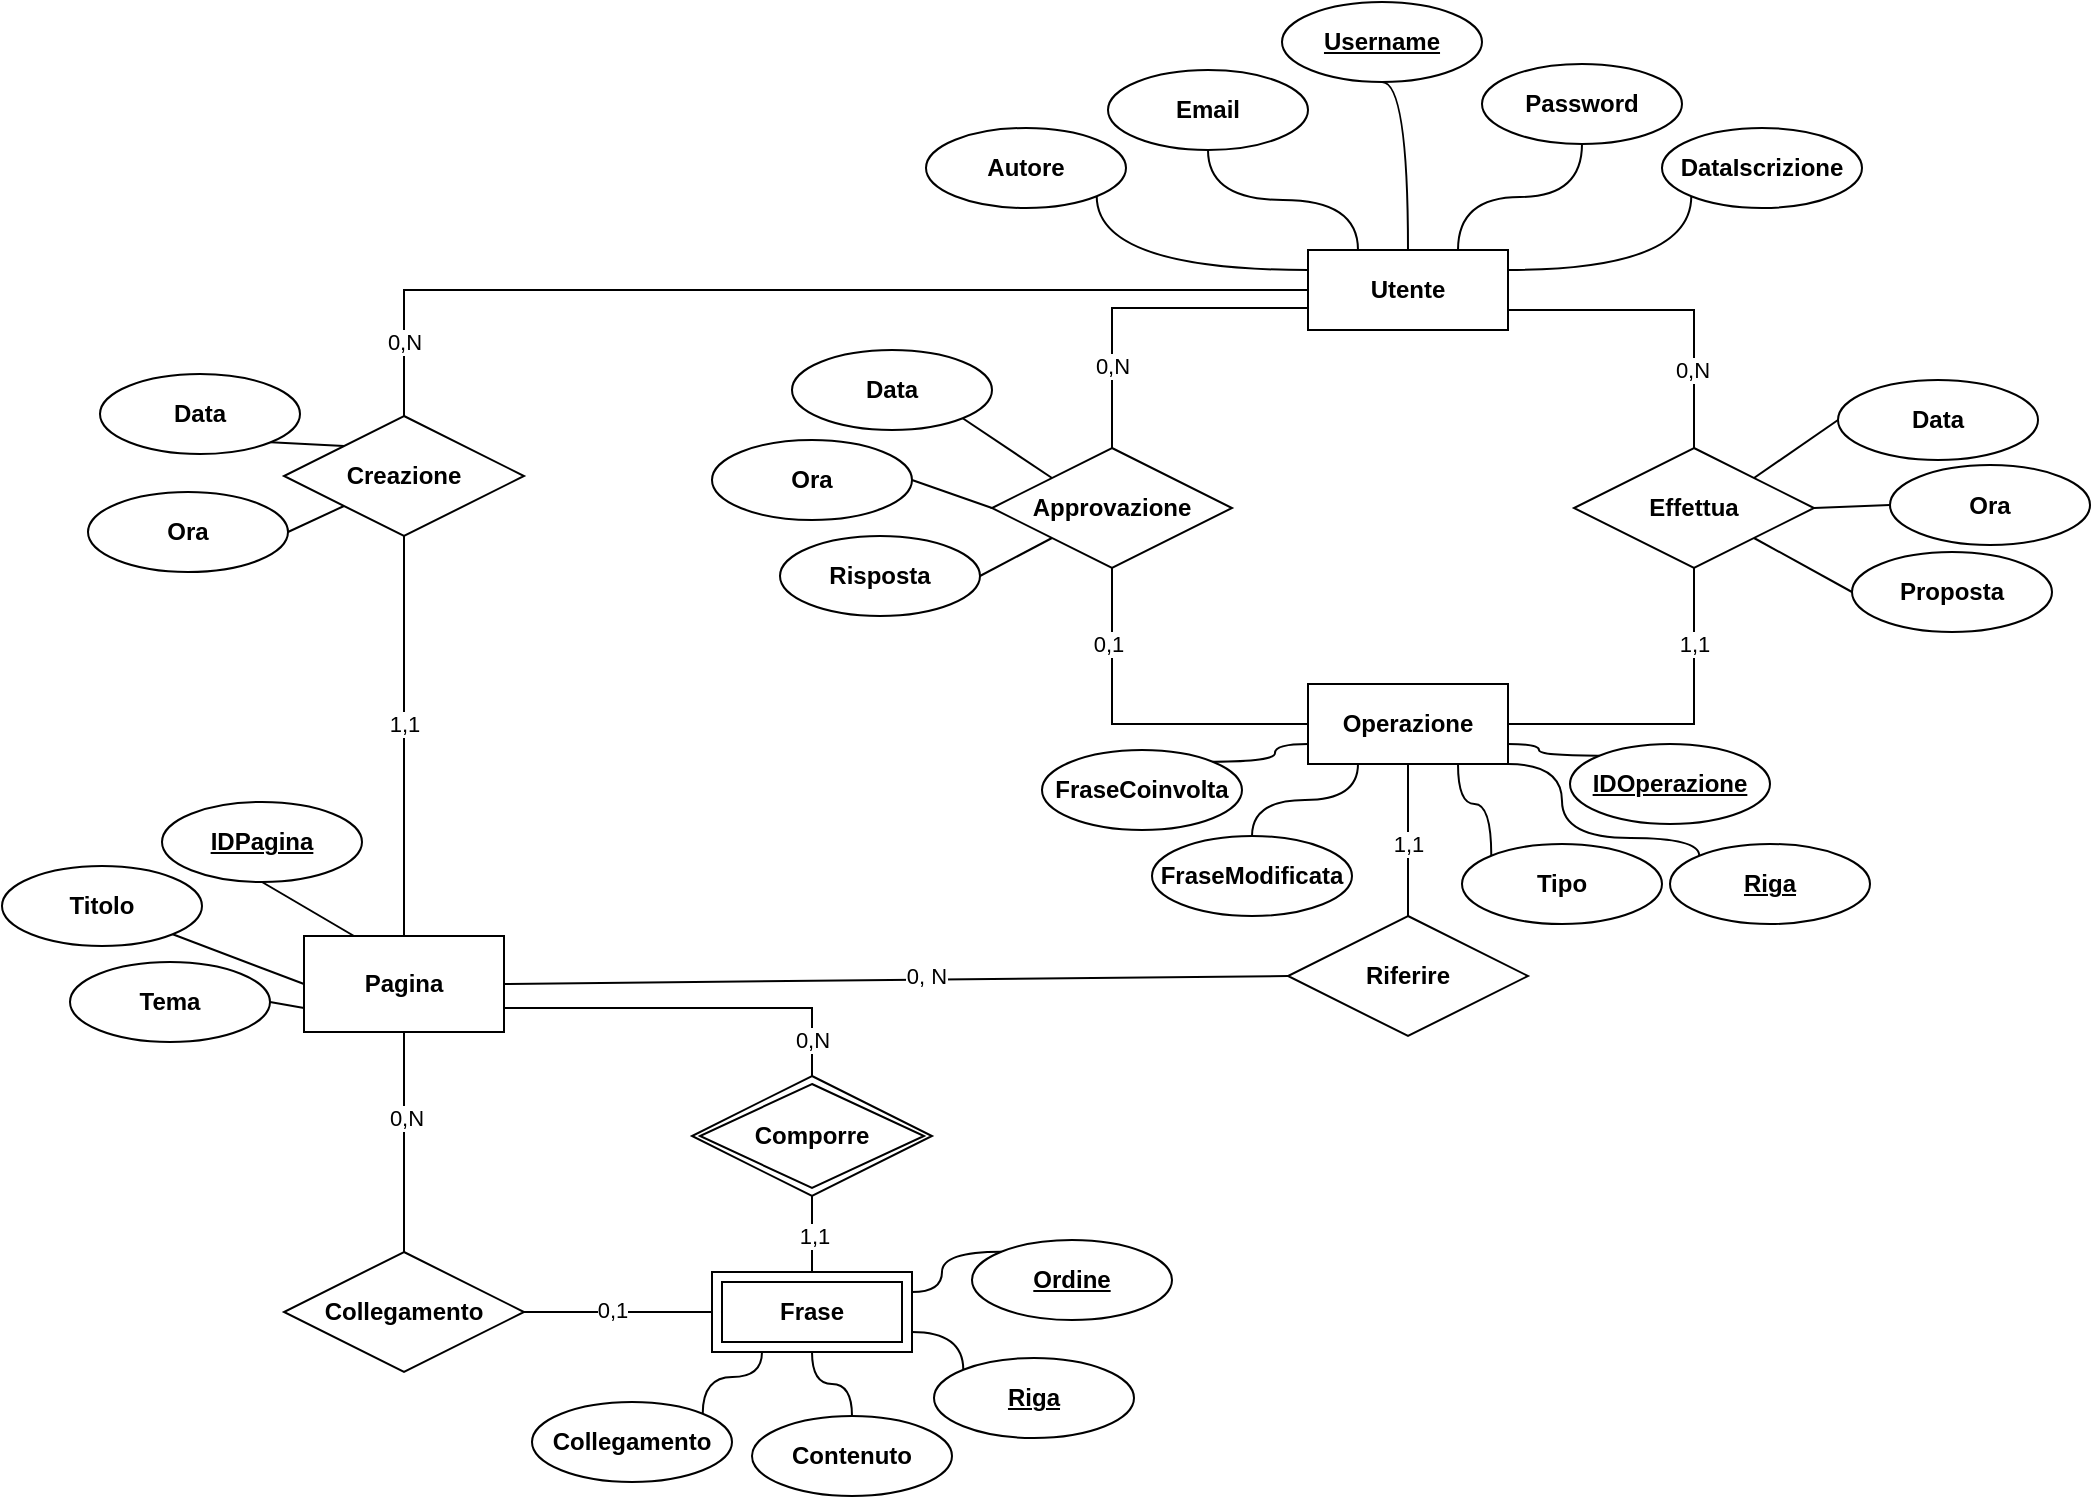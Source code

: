 <mxfile version="23.1.3" type="device">
  <diagram id="R2lEEEUBdFMjLlhIrx00" name="Page-1">
    <mxGraphModel dx="1834" dy="774" grid="0" gridSize="10" guides="1" tooltips="1" connect="1" arrows="1" fold="1" page="0" pageScale="1" pageWidth="850" pageHeight="1100" background="#FFFFFF" math="0" shadow="0" extFonts="Permanent Marker^https://fonts.googleapis.com/css?family=Permanent+Marker">
      <root>
        <mxCell id="0" />
        <mxCell id="1" parent="0" />
        <mxCell id="K6tmgAn8JRMVgYOH0Nbh-5" value="&lt;b&gt;&lt;font&gt;Utente&lt;/font&gt;&lt;/b&gt;" style="whiteSpace=wrap;html=1;align=center;strokeColor=#000000;fillColor=#FFFFFF;fontColor=#000000;" vertex="1" parent="1">
          <mxGeometry x="384" y="199" width="100" height="40" as="geometry" />
        </mxCell>
        <mxCell id="K6tmgAn8JRMVgYOH0Nbh-6" value="&lt;div&gt;&lt;font&gt;&lt;b&gt;Operazione&lt;/b&gt;&lt;/font&gt;&lt;/div&gt;" style="whiteSpace=wrap;html=1;align=center;strokeColor=#000000;fillColor=#FFFFFF;fontColor=#000000;" vertex="1" parent="1">
          <mxGeometry x="384" y="416" width="100" height="40" as="geometry" />
        </mxCell>
        <mxCell id="K6tmgAn8JRMVgYOH0Nbh-7" value="&lt;b&gt;&lt;font&gt;Approvazione&lt;/font&gt;&lt;/b&gt;" style="shape=rhombus;perimeter=rhombusPerimeter;whiteSpace=wrap;html=1;align=center;strokeColor=#000000;fillColor=#FFFFFF;fontColor=#000000;" vertex="1" parent="1">
          <mxGeometry x="226" y="298" width="120" height="60" as="geometry" />
        </mxCell>
        <mxCell id="K6tmgAn8JRMVgYOH0Nbh-9" value="&lt;font&gt;&lt;b&gt;Effettua&lt;/b&gt;&lt;/font&gt;" style="shape=rhombus;perimeter=rhombusPerimeter;whiteSpace=wrap;html=1;align=center;strokeColor=#000000;fillColor=#FFFFFF;fontColor=#000000;" vertex="1" parent="1">
          <mxGeometry x="517" y="298" width="120" height="60" as="geometry" />
        </mxCell>
        <mxCell id="K6tmgAn8JRMVgYOH0Nbh-10" value="" style="endArrow=none;html=1;rounded=0;entryX=0.5;entryY=1;entryDx=0;entryDy=0;exitX=0;exitY=0.5;exitDx=0;exitDy=0;strokeColor=#000000;edgeStyle=orthogonalEdgeStyle;fontColor=#000000;" edge="1" parent="1" source="K6tmgAn8JRMVgYOH0Nbh-6" target="K6tmgAn8JRMVgYOH0Nbh-7">
          <mxGeometry width="50" height="50" relative="1" as="geometry">
            <mxPoint x="397" y="428" as="sourcePoint" />
            <mxPoint x="447" y="378" as="targetPoint" />
          </mxGeometry>
        </mxCell>
        <mxCell id="K6tmgAn8JRMVgYOH0Nbh-11" value="" style="endArrow=none;html=1;rounded=0;entryX=0.5;entryY=1;entryDx=0;entryDy=0;exitX=1;exitY=0.5;exitDx=0;exitDy=0;strokeColor=#000000;edgeStyle=orthogonalEdgeStyle;fontColor=#000000;" edge="1" parent="1" source="K6tmgAn8JRMVgYOH0Nbh-6" target="K6tmgAn8JRMVgYOH0Nbh-9">
          <mxGeometry width="50" height="50" relative="1" as="geometry">
            <mxPoint x="397" y="428" as="sourcePoint" />
            <mxPoint x="447" y="378" as="targetPoint" />
          </mxGeometry>
        </mxCell>
        <mxCell id="K6tmgAn8JRMVgYOH0Nbh-12" value="" style="endArrow=none;html=1;rounded=0;entryX=0;entryY=0.5;entryDx=0;entryDy=0;exitX=0.5;exitY=0;exitDx=0;exitDy=0;strokeColor=#000000;edgeStyle=orthogonalEdgeStyle;fontColor=#000000;" edge="1" parent="1" source="K6tmgAn8JRMVgYOH0Nbh-7" target="K6tmgAn8JRMVgYOH0Nbh-5">
          <mxGeometry width="50" height="50" relative="1" as="geometry">
            <mxPoint x="397" y="428" as="sourcePoint" />
            <mxPoint x="447" y="378" as="targetPoint" />
            <Array as="points">
              <mxPoint x="286" y="228" />
              <mxPoint x="384" y="228" />
            </Array>
          </mxGeometry>
        </mxCell>
        <mxCell id="K6tmgAn8JRMVgYOH0Nbh-24" value="&lt;div&gt;&lt;font&gt;0,N&lt;/font&gt;&lt;/div&gt;" style="edgeLabel;html=1;align=center;verticalAlign=middle;resizable=0;points=[];fontColor=#000000;labelBackgroundColor=#FFFFFF;" vertex="1" connectable="0" parent="K6tmgAn8JRMVgYOH0Nbh-12">
          <mxGeometry x="-0.39" y="-3" relative="1" as="geometry">
            <mxPoint x="-3" y="13" as="offset" />
          </mxGeometry>
        </mxCell>
        <mxCell id="K6tmgAn8JRMVgYOH0Nbh-13" value="" style="endArrow=none;html=1;rounded=0;entryX=1;entryY=0.5;entryDx=0;entryDy=0;exitX=0.5;exitY=0;exitDx=0;exitDy=0;strokeColor=#000000;edgeStyle=orthogonalEdgeStyle;fontColor=#000000;" edge="1" parent="1" source="K6tmgAn8JRMVgYOH0Nbh-9" target="K6tmgAn8JRMVgYOH0Nbh-5">
          <mxGeometry width="50" height="50" relative="1" as="geometry">
            <mxPoint x="397" y="428" as="sourcePoint" />
            <mxPoint x="447" y="378" as="targetPoint" />
            <Array as="points">
              <mxPoint x="577" y="229" />
              <mxPoint x="484" y="229" />
            </Array>
          </mxGeometry>
        </mxCell>
        <mxCell id="K6tmgAn8JRMVgYOH0Nbh-14" value="&lt;font&gt;&lt;u&gt;&lt;b&gt;Username&lt;/b&gt;&lt;/u&gt;&lt;/font&gt;" style="ellipse;whiteSpace=wrap;html=1;align=center;strokeColor=#000000;fillColor=#FFFFFF;fontColor=#000000;" vertex="1" parent="1">
          <mxGeometry x="371" y="75" width="100" height="40" as="geometry" />
        </mxCell>
        <mxCell id="K6tmgAn8JRMVgYOH0Nbh-15" value="&lt;font&gt;&lt;b&gt;Email&lt;/b&gt;&lt;/font&gt;" style="ellipse;whiteSpace=wrap;html=1;align=center;strokeColor=#000000;fillColor=#FFFFFF;fontColor=#000000;" vertex="1" parent="1">
          <mxGeometry x="284" y="109" width="100" height="40" as="geometry" />
        </mxCell>
        <mxCell id="K6tmgAn8JRMVgYOH0Nbh-16" value="&lt;font&gt;&lt;b&gt;Password&lt;/b&gt;&lt;/font&gt;" style="ellipse;whiteSpace=wrap;html=1;align=center;strokeColor=#000000;fillColor=#FFFFFF;fontColor=#000000;" vertex="1" parent="1">
          <mxGeometry x="471" y="106" width="100" height="40" as="geometry" />
        </mxCell>
        <mxCell id="K6tmgAn8JRMVgYOH0Nbh-17" value="&lt;font&gt;&lt;b&gt;Autore&lt;/b&gt;&lt;/font&gt;" style="ellipse;whiteSpace=wrap;html=1;align=center;strokeColor=#000000;fillColor=#FFFFFF;fontColor=#000000;" vertex="1" parent="1">
          <mxGeometry x="193" y="138" width="100" height="40" as="geometry" />
        </mxCell>
        <mxCell id="K6tmgAn8JRMVgYOH0Nbh-18" value="&lt;font&gt;&lt;b&gt;DataIscrizione&lt;/b&gt;&lt;/font&gt;" style="ellipse;whiteSpace=wrap;html=1;align=center;strokeColor=#000000;fillColor=#FFFFFF;fontColor=#000000;" vertex="1" parent="1">
          <mxGeometry x="561" y="138" width="100" height="40" as="geometry" />
        </mxCell>
        <mxCell id="K6tmgAn8JRMVgYOH0Nbh-19" value="" style="endArrow=none;html=1;rounded=0;entryX=1;entryY=1;entryDx=0;entryDy=0;exitX=0;exitY=0.25;exitDx=0;exitDy=0;strokeColor=#000000;edgeStyle=orthogonalEdgeStyle;curved=1;fontColor=#000000;" edge="1" parent="1" source="K6tmgAn8JRMVgYOH0Nbh-5" target="K6tmgAn8JRMVgYOH0Nbh-17">
          <mxGeometry width="50" height="50" relative="1" as="geometry">
            <mxPoint x="397" y="428" as="sourcePoint" />
            <mxPoint x="447" y="378" as="targetPoint" />
          </mxGeometry>
        </mxCell>
        <mxCell id="K6tmgAn8JRMVgYOH0Nbh-20" value="" style="endArrow=none;html=1;rounded=0;entryX=0.5;entryY=1;entryDx=0;entryDy=0;exitX=0.25;exitY=0;exitDx=0;exitDy=0;strokeColor=#000000;edgeStyle=orthogonalEdgeStyle;curved=1;fontColor=#000000;" edge="1" parent="1" source="K6tmgAn8JRMVgYOH0Nbh-5" target="K6tmgAn8JRMVgYOH0Nbh-15">
          <mxGeometry width="50" height="50" relative="1" as="geometry">
            <mxPoint x="397" y="428" as="sourcePoint" />
            <mxPoint x="447" y="378" as="targetPoint" />
          </mxGeometry>
        </mxCell>
        <mxCell id="K6tmgAn8JRMVgYOH0Nbh-21" value="" style="endArrow=none;html=1;rounded=0;entryX=0.5;entryY=1;entryDx=0;entryDy=0;exitX=0.5;exitY=0;exitDx=0;exitDy=0;strokeColor=#000000;edgeStyle=orthogonalEdgeStyle;curved=1;fontColor=#000000;" edge="1" parent="1" source="K6tmgAn8JRMVgYOH0Nbh-5" target="K6tmgAn8JRMVgYOH0Nbh-14">
          <mxGeometry width="50" height="50" relative="1" as="geometry">
            <mxPoint x="397" y="428" as="sourcePoint" />
            <mxPoint x="447" y="378" as="targetPoint" />
            <Array as="points">
              <mxPoint x="434" y="115" />
            </Array>
          </mxGeometry>
        </mxCell>
        <mxCell id="K6tmgAn8JRMVgYOH0Nbh-22" value="" style="endArrow=none;html=1;rounded=0;entryX=0.5;entryY=1;entryDx=0;entryDy=0;exitX=0.75;exitY=0;exitDx=0;exitDy=0;strokeColor=#000000;edgeStyle=orthogonalEdgeStyle;curved=1;fontColor=#000000;" edge="1" parent="1" source="K6tmgAn8JRMVgYOH0Nbh-5" target="K6tmgAn8JRMVgYOH0Nbh-16">
          <mxGeometry width="50" height="50" relative="1" as="geometry">
            <mxPoint x="397" y="428" as="sourcePoint" />
            <mxPoint x="447" y="378" as="targetPoint" />
          </mxGeometry>
        </mxCell>
        <mxCell id="K6tmgAn8JRMVgYOH0Nbh-23" value="" style="endArrow=none;html=1;rounded=0;entryX=0;entryY=1;entryDx=0;entryDy=0;exitX=1;exitY=0.25;exitDx=0;exitDy=0;strokeColor=#000000;edgeStyle=orthogonalEdgeStyle;curved=1;fontColor=#000000;" edge="1" parent="1" source="K6tmgAn8JRMVgYOH0Nbh-5" target="K6tmgAn8JRMVgYOH0Nbh-18">
          <mxGeometry width="50" height="50" relative="1" as="geometry">
            <mxPoint x="397" y="428" as="sourcePoint" />
            <mxPoint x="447" y="378" as="targetPoint" />
          </mxGeometry>
        </mxCell>
        <mxCell id="K6tmgAn8JRMVgYOH0Nbh-25" value="&lt;font&gt;0,1&lt;/font&gt;" style="edgeLabel;html=1;align=center;verticalAlign=middle;resizable=0;points=[];fontColor=#000000;labelBackgroundColor=#FFFFFF;" vertex="1" connectable="0" parent="1">
          <mxGeometry x="289" y="402" as="geometry">
            <mxPoint x="-5" y="-6" as="offset" />
          </mxGeometry>
        </mxCell>
        <mxCell id="K6tmgAn8JRMVgYOH0Nbh-26" value="&lt;font&gt;0,N&lt;/font&gt;" style="edgeLabel;html=1;align=center;verticalAlign=middle;resizable=0;points=[];fontColor=#000000;labelBackgroundColor=#FFFFFF;" vertex="1" connectable="0" parent="1">
          <mxGeometry x="523" y="308" as="geometry">
            <mxPoint x="53" y="-49" as="offset" />
          </mxGeometry>
        </mxCell>
        <mxCell id="K6tmgAn8JRMVgYOH0Nbh-27" value="&lt;div&gt;&lt;font&gt;1,1&lt;/font&gt;&lt;/div&gt;" style="edgeLabel;html=1;align=center;verticalAlign=middle;resizable=0;points=[];fontColor=#000000;labelBackgroundColor=#FFFFFF;" vertex="1" connectable="0" parent="1">
          <mxGeometry x="582" y="402" as="geometry">
            <mxPoint x="-5" y="-6" as="offset" />
          </mxGeometry>
        </mxCell>
        <mxCell id="K6tmgAn8JRMVgYOH0Nbh-29" value="&lt;font&gt;&lt;b&gt;Ora&lt;/b&gt;&lt;/font&gt;" style="ellipse;whiteSpace=wrap;html=1;align=center;strokeColor=#000000;fillColor=#FFFFFF;fontColor=#000000;" vertex="1" parent="1">
          <mxGeometry x="86" y="294" width="100" height="40" as="geometry" />
        </mxCell>
        <mxCell id="K6tmgAn8JRMVgYOH0Nbh-30" value="&lt;font&gt;&lt;b&gt;Data&lt;/b&gt;&lt;/font&gt;" style="ellipse;whiteSpace=wrap;html=1;align=center;strokeColor=#000000;fillColor=#FFFFFF;fontColor=#000000;" vertex="1" parent="1">
          <mxGeometry x="126" y="249" width="100" height="40" as="geometry" />
        </mxCell>
        <mxCell id="K6tmgAn8JRMVgYOH0Nbh-31" value="&lt;font&gt;&lt;b&gt;Risposta&lt;/b&gt;&lt;/font&gt;" style="ellipse;whiteSpace=wrap;html=1;align=center;strokeColor=#000000;fillColor=#FFFFFF;fontColor=#000000;" vertex="1" parent="1">
          <mxGeometry x="120" y="342" width="100" height="40" as="geometry" />
        </mxCell>
        <mxCell id="K6tmgAn8JRMVgYOH0Nbh-32" value="" style="endArrow=none;html=1;rounded=0;entryX=1;entryY=0.5;entryDx=0;entryDy=0;exitX=0;exitY=1;exitDx=0;exitDy=0;strokeColor=#000000;fontColor=#000000;" edge="1" parent="1" target="K6tmgAn8JRMVgYOH0Nbh-31" source="K6tmgAn8JRMVgYOH0Nbh-7">
          <mxGeometry width="50" height="50" relative="1" as="geometry">
            <mxPoint x="17" y="326" as="sourcePoint" />
            <mxPoint x="80" y="495" as="targetPoint" />
          </mxGeometry>
        </mxCell>
        <mxCell id="K6tmgAn8JRMVgYOH0Nbh-33" value="" style="endArrow=none;html=1;rounded=0;entryX=1;entryY=0.5;entryDx=0;entryDy=0;exitX=0;exitY=0.5;exitDx=0;exitDy=0;strokeColor=#000000;fontColor=#000000;" edge="1" parent="1" target="K6tmgAn8JRMVgYOH0Nbh-29" source="K6tmgAn8JRMVgYOH0Nbh-7">
          <mxGeometry width="50" height="50" relative="1" as="geometry">
            <mxPoint x="42" y="316" as="sourcePoint" />
            <mxPoint x="80" y="495" as="targetPoint" />
          </mxGeometry>
        </mxCell>
        <mxCell id="K6tmgAn8JRMVgYOH0Nbh-34" value="" style="endArrow=none;html=1;rounded=0;entryX=1;entryY=1;entryDx=0;entryDy=0;exitX=0;exitY=0;exitDx=0;exitDy=0;strokeColor=#000000;fontColor=#000000;" edge="1" parent="1" target="K6tmgAn8JRMVgYOH0Nbh-30" source="K6tmgAn8JRMVgYOH0Nbh-7">
          <mxGeometry width="50" height="50" relative="1" as="geometry">
            <mxPoint x="92" y="316" as="sourcePoint" />
            <mxPoint x="80" y="495" as="targetPoint" />
          </mxGeometry>
        </mxCell>
        <mxCell id="K6tmgAn8JRMVgYOH0Nbh-35" value="&lt;font&gt;&lt;b&gt;Ora&lt;/b&gt;&lt;/font&gt;" style="ellipse;whiteSpace=wrap;html=1;align=center;strokeColor=#000000;fillColor=#FFFFFF;fontColor=#000000;" vertex="1" parent="1">
          <mxGeometry x="675" y="306.5" width="100" height="40" as="geometry" />
        </mxCell>
        <mxCell id="K6tmgAn8JRMVgYOH0Nbh-36" value="&lt;font&gt;&lt;b&gt;Data&lt;/b&gt;&lt;/font&gt;" style="ellipse;whiteSpace=wrap;html=1;align=center;strokeColor=#000000;fillColor=#FFFFFF;fontColor=#000000;" vertex="1" parent="1">
          <mxGeometry x="649" y="264" width="100" height="40" as="geometry" />
        </mxCell>
        <mxCell id="K6tmgAn8JRMVgYOH0Nbh-37" value="&lt;font&gt;&lt;b&gt;Proposta&lt;/b&gt;&lt;/font&gt;" style="ellipse;whiteSpace=wrap;html=1;align=center;strokeColor=#000000;fillColor=#FFFFFF;fontColor=#000000;" vertex="1" parent="1">
          <mxGeometry x="656" y="350" width="100" height="40" as="geometry" />
        </mxCell>
        <mxCell id="K6tmgAn8JRMVgYOH0Nbh-38" value="" style="endArrow=none;html=1;rounded=0;entryX=0;entryY=0.5;entryDx=0;entryDy=0;exitX=1;exitY=1;exitDx=0;exitDy=0;strokeColor=#000000;fontColor=#000000;" edge="1" parent="1" target="K6tmgAn8JRMVgYOH0Nbh-37" source="K6tmgAn8JRMVgYOH0Nbh-9">
          <mxGeometry width="50" height="50" relative="1" as="geometry">
            <mxPoint x="845" y="355.5" as="sourcePoint" />
            <mxPoint x="669" y="507.5" as="targetPoint" />
          </mxGeometry>
        </mxCell>
        <mxCell id="K6tmgAn8JRMVgYOH0Nbh-39" value="" style="endArrow=none;html=1;rounded=0;entryX=0;entryY=0.5;entryDx=0;entryDy=0;strokeColor=#000000;exitX=1;exitY=0.5;exitDx=0;exitDy=0;fontColor=#000000;" edge="1" parent="1" target="K6tmgAn8JRMVgYOH0Nbh-35" source="K6tmgAn8JRMVgYOH0Nbh-9">
          <mxGeometry width="50" height="50" relative="1" as="geometry">
            <mxPoint x="815" y="341" as="sourcePoint" />
            <mxPoint x="669" y="507.5" as="targetPoint" />
          </mxGeometry>
        </mxCell>
        <mxCell id="K6tmgAn8JRMVgYOH0Nbh-40" value="" style="endArrow=none;html=1;rounded=0;entryX=0;entryY=0.5;entryDx=0;entryDy=0;exitX=1;exitY=0;exitDx=0;exitDy=0;strokeColor=#000000;fontColor=#000000;" edge="1" parent="1" target="K6tmgAn8JRMVgYOH0Nbh-36" source="K6tmgAn8JRMVgYOH0Nbh-9">
          <mxGeometry width="50" height="50" relative="1" as="geometry">
            <mxPoint x="845" y="325.5" as="sourcePoint" />
            <mxPoint x="669" y="507.5" as="targetPoint" />
          </mxGeometry>
        </mxCell>
        <mxCell id="K6tmgAn8JRMVgYOH0Nbh-42" value="&lt;b&gt;&lt;font&gt;Pagina&lt;/font&gt;&lt;/b&gt;" style="whiteSpace=wrap;html=1;align=center;strokeColor=#000000;fillColor=#FFFFFF;fontColor=#000000;" vertex="1" parent="1">
          <mxGeometry x="-118" y="542" width="100" height="48" as="geometry" />
        </mxCell>
        <mxCell id="K6tmgAn8JRMVgYOH0Nbh-43" value="&lt;font&gt;&lt;b&gt;Creazione&lt;/b&gt;&lt;/font&gt;" style="shape=rhombus;perimeter=rhombusPerimeter;whiteSpace=wrap;html=1;align=center;strokeColor=#000000;fillColor=#FFFFFF;fontColor=#000000;" vertex="1" parent="1">
          <mxGeometry x="-128" y="282" width="120" height="60" as="geometry" />
        </mxCell>
        <mxCell id="K6tmgAn8JRMVgYOH0Nbh-44" value="" style="endArrow=none;html=1;rounded=0;entryX=0;entryY=0.5;entryDx=0;entryDy=0;exitX=0.5;exitY=0;exitDx=0;exitDy=0;strokeColor=#000000;edgeStyle=orthogonalEdgeStyle;fontColor=#000000;" edge="1" parent="1" source="K6tmgAn8JRMVgYOH0Nbh-43" target="K6tmgAn8JRMVgYOH0Nbh-5">
          <mxGeometry width="50" height="50" relative="1" as="geometry">
            <mxPoint x="335" y="403" as="sourcePoint" />
            <mxPoint x="385" y="353" as="targetPoint" />
          </mxGeometry>
        </mxCell>
        <mxCell id="K6tmgAn8JRMVgYOH0Nbh-62" value="0,N" style="edgeLabel;html=1;align=center;verticalAlign=middle;resizable=0;points=[];labelBackgroundColor=#FFFFFF;fontColor=#000000;" vertex="1" connectable="0" parent="K6tmgAn8JRMVgYOH0Nbh-44">
          <mxGeometry x="-0.856" relative="1" as="geometry">
            <mxPoint as="offset" />
          </mxGeometry>
        </mxCell>
        <mxCell id="K6tmgAn8JRMVgYOH0Nbh-45" value="" style="endArrow=none;html=1;rounded=0;entryX=0.5;entryY=1;entryDx=0;entryDy=0;exitX=0.5;exitY=0;exitDx=0;exitDy=0;edgeStyle=orthogonalEdgeStyle;strokeColor=#000000;fontColor=#000000;" edge="1" parent="1" source="K6tmgAn8JRMVgYOH0Nbh-42" target="K6tmgAn8JRMVgYOH0Nbh-43">
          <mxGeometry width="50" height="50" relative="1" as="geometry">
            <mxPoint x="335" y="403" as="sourcePoint" />
            <mxPoint x="385" y="353" as="targetPoint" />
          </mxGeometry>
        </mxCell>
        <mxCell id="K6tmgAn8JRMVgYOH0Nbh-63" value="1,1" style="edgeLabel;html=1;align=center;verticalAlign=middle;resizable=0;points=[];fontColor=#000000;labelBackgroundColor=#FFFFFF;" vertex="1" connectable="0" parent="K6tmgAn8JRMVgYOH0Nbh-45">
          <mxGeometry x="-0.12" y="-2" relative="1" as="geometry">
            <mxPoint x="-2" y="-18" as="offset" />
          </mxGeometry>
        </mxCell>
        <mxCell id="K6tmgAn8JRMVgYOH0Nbh-58" value="&lt;font&gt;&lt;b&gt;Ora&lt;/b&gt;&lt;/font&gt;" style="ellipse;whiteSpace=wrap;html=1;align=center;strokeColor=#000000;fillColor=#FFFFFF;fontColor=#000000;" vertex="1" parent="1">
          <mxGeometry x="-226" y="320" width="100" height="40" as="geometry" />
        </mxCell>
        <mxCell id="K6tmgAn8JRMVgYOH0Nbh-59" value="&lt;font&gt;&lt;b&gt;Data&lt;/b&gt;&lt;/font&gt;" style="ellipse;whiteSpace=wrap;html=1;align=center;strokeColor=#000000;fillColor=#FFFFFF;fontColor=#000000;" vertex="1" parent="1">
          <mxGeometry x="-220" y="261" width="100" height="40" as="geometry" />
        </mxCell>
        <mxCell id="K6tmgAn8JRMVgYOH0Nbh-60" value="" style="endArrow=none;html=1;rounded=0;entryX=1;entryY=0.5;entryDx=0;entryDy=0;exitX=0;exitY=1;exitDx=0;exitDy=0;strokeColor=#000000;fontColor=#000000;" edge="1" parent="1" target="K6tmgAn8JRMVgYOH0Nbh-58" source="K6tmgAn8JRMVgYOH0Nbh-43">
          <mxGeometry width="50" height="50" relative="1" as="geometry">
            <mxPoint x="-116" y="302" as="sourcePoint" />
            <mxPoint x="-262" y="469" as="targetPoint" />
          </mxGeometry>
        </mxCell>
        <mxCell id="K6tmgAn8JRMVgYOH0Nbh-61" value="" style="endArrow=none;html=1;rounded=0;entryX=1;entryY=1;entryDx=0;entryDy=0;exitX=0;exitY=0;exitDx=0;exitDy=0;strokeColor=#000000;fontColor=#000000;" edge="1" parent="1" target="K6tmgAn8JRMVgYOH0Nbh-59" source="K6tmgAn8JRMVgYOH0Nbh-43">
          <mxGeometry width="50" height="50" relative="1" as="geometry">
            <mxPoint x="-86" y="287" as="sourcePoint" />
            <mxPoint x="-262" y="469" as="targetPoint" />
          </mxGeometry>
        </mxCell>
        <mxCell id="K6tmgAn8JRMVgYOH0Nbh-64" value="&lt;b&gt;&lt;font&gt;Riferire&lt;/font&gt;&lt;/b&gt;" style="shape=rhombus;perimeter=rhombusPerimeter;whiteSpace=wrap;html=1;align=center;strokeColor=#000000;fillColor=#FFFFFF;fontColor=#000000;" vertex="1" parent="1">
          <mxGeometry x="374" y="532" width="120" height="60" as="geometry" />
        </mxCell>
        <mxCell id="K6tmgAn8JRMVgYOH0Nbh-65" value="" style="endArrow=none;html=1;rounded=0;entryX=1;entryY=0.5;entryDx=0;entryDy=0;exitX=0;exitY=0.5;exitDx=0;exitDy=0;strokeColor=#000000;fontColor=#000000;" edge="1" parent="1" source="K6tmgAn8JRMVgYOH0Nbh-64" target="K6tmgAn8JRMVgYOH0Nbh-42">
          <mxGeometry width="50" height="50" relative="1" as="geometry">
            <mxPoint x="335" y="403" as="sourcePoint" />
            <mxPoint x="385" y="353" as="targetPoint" />
          </mxGeometry>
        </mxCell>
        <mxCell id="K6tmgAn8JRMVgYOH0Nbh-68" value="0, N" style="edgeLabel;html=1;align=center;verticalAlign=middle;resizable=0;points=[];fontColor=#000000;labelBackgroundColor=#FFFFFF;" vertex="1" connectable="0" parent="K6tmgAn8JRMVgYOH0Nbh-65">
          <mxGeometry x="-0.163" y="1" relative="1" as="geometry">
            <mxPoint x="-17" y="-3" as="offset" />
          </mxGeometry>
        </mxCell>
        <mxCell id="K6tmgAn8JRMVgYOH0Nbh-66" value="" style="endArrow=none;html=1;rounded=0;entryX=0.5;entryY=0;entryDx=0;entryDy=0;exitX=0.5;exitY=1;exitDx=0;exitDy=0;strokeColor=#000000;fontColor=#000000;" edge="1" parent="1" source="K6tmgAn8JRMVgYOH0Nbh-6" target="K6tmgAn8JRMVgYOH0Nbh-64">
          <mxGeometry width="50" height="50" relative="1" as="geometry">
            <mxPoint x="335" y="403" as="sourcePoint" />
            <mxPoint x="385" y="353" as="targetPoint" />
          </mxGeometry>
        </mxCell>
        <mxCell id="K6tmgAn8JRMVgYOH0Nbh-67" value="1,1" style="edgeLabel;html=1;align=center;verticalAlign=middle;resizable=0;points=[];fontColor=#000000;labelBackgroundColor=#FFFFFF;" vertex="1" connectable="0" parent="K6tmgAn8JRMVgYOH0Nbh-66">
          <mxGeometry x="0.053" relative="1" as="geometry">
            <mxPoint as="offset" />
          </mxGeometry>
        </mxCell>
        <mxCell id="K6tmgAn8JRMVgYOH0Nbh-69" value="&lt;font&gt;&lt;b&gt;Titolo&lt;/b&gt;&lt;/font&gt;" style="ellipse;whiteSpace=wrap;html=1;align=center;strokeColor=#000000;fillColor=#FFFFFF;fontColor=#000000;" vertex="1" parent="1">
          <mxGeometry x="-269" y="507" width="100" height="40" as="geometry" />
        </mxCell>
        <mxCell id="K6tmgAn8JRMVgYOH0Nbh-70" value="&lt;font&gt;&lt;u&gt;&lt;b&gt;IDPagina&lt;/b&gt;&lt;/u&gt;&lt;/font&gt;" style="ellipse;whiteSpace=wrap;html=1;align=center;strokeColor=#000000;fillColor=#FFFFFF;fontColor=#000000;" vertex="1" parent="1">
          <mxGeometry x="-189" y="475" width="100" height="40" as="geometry" />
        </mxCell>
        <mxCell id="K6tmgAn8JRMVgYOH0Nbh-71" value="&lt;font&gt;&lt;b&gt;Tema&lt;/b&gt;&lt;/font&gt;" style="ellipse;whiteSpace=wrap;html=1;align=center;strokeColor=#000000;fillColor=#FFFFFF;fontColor=#000000;" vertex="1" parent="1">
          <mxGeometry x="-235" y="555" width="100" height="40" as="geometry" />
        </mxCell>
        <mxCell id="K6tmgAn8JRMVgYOH0Nbh-72" value="" style="endArrow=none;html=1;rounded=0;entryX=1;entryY=0.5;entryDx=0;entryDy=0;exitX=0;exitY=0.75;exitDx=0;exitDy=0;strokeColor=#000000;fontColor=#000000;" edge="1" parent="1" target="K6tmgAn8JRMVgYOH0Nbh-71" source="K6tmgAn8JRMVgYOH0Nbh-42">
          <mxGeometry width="50" height="50" relative="1" as="geometry">
            <mxPoint x="-99" y="556" as="sourcePoint" />
            <mxPoint x="-275" y="708" as="targetPoint" />
          </mxGeometry>
        </mxCell>
        <mxCell id="K6tmgAn8JRMVgYOH0Nbh-73" value="" style="endArrow=none;html=1;rounded=0;entryX=1;entryY=1;entryDx=0;entryDy=0;exitX=0;exitY=0.5;exitDx=0;exitDy=0;strokeColor=#000000;fontColor=#000000;" edge="1" parent="1" target="K6tmgAn8JRMVgYOH0Nbh-69" source="K6tmgAn8JRMVgYOH0Nbh-42">
          <mxGeometry width="50" height="50" relative="1" as="geometry">
            <mxPoint x="-129" y="541" as="sourcePoint" />
            <mxPoint x="-275" y="708" as="targetPoint" />
          </mxGeometry>
        </mxCell>
        <mxCell id="K6tmgAn8JRMVgYOH0Nbh-74" value="" style="endArrow=none;html=1;rounded=0;entryX=0.5;entryY=1;entryDx=0;entryDy=0;exitX=0.25;exitY=0;exitDx=0;exitDy=0;strokeColor=#000000;fontColor=#000000;" edge="1" parent="1" target="K6tmgAn8JRMVgYOH0Nbh-70" source="K6tmgAn8JRMVgYOH0Nbh-42">
          <mxGeometry width="50" height="50" relative="1" as="geometry">
            <mxPoint x="-99" y="526" as="sourcePoint" />
            <mxPoint x="-275" y="708" as="targetPoint" />
          </mxGeometry>
        </mxCell>
        <mxCell id="K6tmgAn8JRMVgYOH0Nbh-75" value="&lt;b&gt;&lt;font&gt;Frase&lt;/font&gt;&lt;/b&gt;" style="shape=ext;margin=3;double=1;whiteSpace=wrap;html=1;align=center;fillColor=#FFFFFF;strokeColor=#000000;fontColor=#000000;" vertex="1" parent="1">
          <mxGeometry x="86" y="710" width="100" height="40" as="geometry" />
        </mxCell>
        <mxCell id="K6tmgAn8JRMVgYOH0Nbh-76" value="&lt;b&gt;&lt;font&gt;Comporre&lt;/font&gt;&lt;/b&gt;" style="shape=rhombus;double=1;perimeter=rhombusPerimeter;whiteSpace=wrap;html=1;align=center;strokeColor=#000000;fillColor=#FFFFFF;fontColor=#000000;" vertex="1" parent="1">
          <mxGeometry x="76" y="612" width="120" height="60" as="geometry" />
        </mxCell>
        <mxCell id="K6tmgAn8JRMVgYOH0Nbh-77" value="&lt;div&gt;&lt;b&gt;&lt;font&gt;Collegamento&lt;/font&gt;&lt;/b&gt;&lt;/div&gt;" style="shape=rhombus;perimeter=rhombusPerimeter;whiteSpace=wrap;html=1;align=center;strokeColor=#000000;fillColor=#FFFFFF;fontColor=#000000;" vertex="1" parent="1">
          <mxGeometry x="-128" y="700" width="120" height="60" as="geometry" />
        </mxCell>
        <mxCell id="K6tmgAn8JRMVgYOH0Nbh-79" value="" style="endArrow=none;html=1;rounded=0;exitX=1;exitY=0.75;exitDx=0;exitDy=0;entryX=0.5;entryY=0;entryDx=0;entryDy=0;edgeStyle=orthogonalEdgeStyle;strokeColor=#000000;fontColor=#000000;" edge="1" parent="1" source="K6tmgAn8JRMVgYOH0Nbh-42" target="K6tmgAn8JRMVgYOH0Nbh-76">
          <mxGeometry width="50" height="50" relative="1" as="geometry">
            <mxPoint x="326" y="503" as="sourcePoint" />
            <mxPoint x="376" y="453" as="targetPoint" />
          </mxGeometry>
        </mxCell>
        <mxCell id="K6tmgAn8JRMVgYOH0Nbh-91" value="0,N" style="edgeLabel;html=1;align=center;verticalAlign=middle;resizable=0;points=[];fontColor=#000000;labelBackgroundColor=#FFFFFF;" vertex="1" connectable="0" parent="K6tmgAn8JRMVgYOH0Nbh-79">
          <mxGeometry x="0.801" relative="1" as="geometry">
            <mxPoint as="offset" />
          </mxGeometry>
        </mxCell>
        <mxCell id="K6tmgAn8JRMVgYOH0Nbh-80" value="" style="endArrow=none;html=1;rounded=0;entryX=0.5;entryY=0;entryDx=0;entryDy=0;exitX=0.5;exitY=1;exitDx=0;exitDy=0;edgeStyle=orthogonalEdgeStyle;strokeColor=#000000;fontColor=#000000;" edge="1" parent="1" source="K6tmgAn8JRMVgYOH0Nbh-76" target="K6tmgAn8JRMVgYOH0Nbh-75">
          <mxGeometry width="50" height="50" relative="1" as="geometry">
            <mxPoint x="326" y="503" as="sourcePoint" />
            <mxPoint x="376" y="453" as="targetPoint" />
          </mxGeometry>
        </mxCell>
        <mxCell id="K6tmgAn8JRMVgYOH0Nbh-92" value="1,1" style="edgeLabel;html=1;align=center;verticalAlign=middle;resizable=0;points=[];fontColor=#000000;labelBackgroundColor=#FFFFFF;" vertex="1" connectable="0" parent="K6tmgAn8JRMVgYOH0Nbh-80">
          <mxGeometry x="0.035" y="1" relative="1" as="geometry">
            <mxPoint as="offset" />
          </mxGeometry>
        </mxCell>
        <mxCell id="K6tmgAn8JRMVgYOH0Nbh-81" value="" style="endArrow=none;html=1;rounded=0;entryX=1;entryY=0.5;entryDx=0;entryDy=0;exitX=0;exitY=0.5;exitDx=0;exitDy=0;edgeStyle=orthogonalEdgeStyle;strokeColor=#000000;fontColor=#000000;" edge="1" parent="1" source="K6tmgAn8JRMVgYOH0Nbh-75" target="K6tmgAn8JRMVgYOH0Nbh-77">
          <mxGeometry width="50" height="50" relative="1" as="geometry">
            <mxPoint x="326" y="503" as="sourcePoint" />
            <mxPoint x="376" y="453" as="targetPoint" />
          </mxGeometry>
        </mxCell>
        <mxCell id="K6tmgAn8JRMVgYOH0Nbh-94" value="0,1" style="edgeLabel;html=1;align=center;verticalAlign=middle;resizable=0;points=[];fontColor=#000000;labelBackgroundColor=#FFFFFF;" vertex="1" connectable="0" parent="K6tmgAn8JRMVgYOH0Nbh-81">
          <mxGeometry x="0.067" y="-1" relative="1" as="geometry">
            <mxPoint as="offset" />
          </mxGeometry>
        </mxCell>
        <mxCell id="K6tmgAn8JRMVgYOH0Nbh-82" value="" style="endArrow=none;html=1;rounded=0;exitX=0.5;exitY=1;exitDx=0;exitDy=0;entryX=0.5;entryY=0;entryDx=0;entryDy=0;strokeColor=#000000;fontColor=#000000;" edge="1" parent="1" source="K6tmgAn8JRMVgYOH0Nbh-42" target="K6tmgAn8JRMVgYOH0Nbh-77">
          <mxGeometry width="50" height="50" relative="1" as="geometry">
            <mxPoint x="326" y="503" as="sourcePoint" />
            <mxPoint x="376" y="453" as="targetPoint" />
          </mxGeometry>
        </mxCell>
        <mxCell id="K6tmgAn8JRMVgYOH0Nbh-93" value="0,N" style="edgeLabel;html=1;align=center;verticalAlign=middle;resizable=0;points=[];fontColor=#000000;labelBackgroundColor=#FFFFFF;" vertex="1" connectable="0" parent="K6tmgAn8JRMVgYOH0Nbh-82">
          <mxGeometry x="-0.227" y="1" relative="1" as="geometry">
            <mxPoint as="offset" />
          </mxGeometry>
        </mxCell>
        <mxCell id="K6tmgAn8JRMVgYOH0Nbh-83" value="&lt;font&gt;&lt;u&gt;&lt;b&gt;Ordine&lt;/b&gt;&lt;/u&gt;&lt;/font&gt;" style="ellipse;whiteSpace=wrap;html=1;align=center;strokeColor=#000000;fillColor=#FFFFFF;fontColor=#000000;" vertex="1" parent="1">
          <mxGeometry x="216" y="694" width="100" height="40" as="geometry" />
        </mxCell>
        <mxCell id="K6tmgAn8JRMVgYOH0Nbh-84" value="&lt;font&gt;&lt;u&gt;&lt;b&gt;Riga&lt;/b&gt;&lt;/u&gt;&lt;/font&gt;" style="ellipse;whiteSpace=wrap;html=1;align=center;strokeColor=#000000;fillColor=#FFFFFF;fontColor=#000000;" vertex="1" parent="1">
          <mxGeometry x="197" y="753" width="100" height="40" as="geometry" />
        </mxCell>
        <mxCell id="K6tmgAn8JRMVgYOH0Nbh-85" value="&lt;font&gt;&lt;b&gt;Collegamento&lt;/b&gt;&lt;/font&gt;" style="ellipse;whiteSpace=wrap;html=1;align=center;strokeColor=#000000;fillColor=#FFFFFF;fontColor=#000000;" vertex="1" parent="1">
          <mxGeometry x="-4" y="775" width="100" height="40" as="geometry" />
        </mxCell>
        <mxCell id="K6tmgAn8JRMVgYOH0Nbh-86" value="&lt;font&gt;&lt;b&gt;Contenuto&lt;/b&gt;&lt;/font&gt;" style="ellipse;whiteSpace=wrap;html=1;align=center;strokeColor=#000000;fillColor=#FFFFFF;fontColor=#000000;" vertex="1" parent="1">
          <mxGeometry x="106" y="782" width="100" height="40" as="geometry" />
        </mxCell>
        <mxCell id="K6tmgAn8JRMVgYOH0Nbh-87" value="" style="endArrow=none;html=1;rounded=0;exitX=1;exitY=0;exitDx=0;exitDy=0;entryX=0.25;entryY=1;entryDx=0;entryDy=0;edgeStyle=orthogonalEdgeStyle;curved=1;strokeColor=#000000;fontColor=#000000;" edge="1" parent="1" source="K6tmgAn8JRMVgYOH0Nbh-85" target="K6tmgAn8JRMVgYOH0Nbh-75">
          <mxGeometry width="50" height="50" relative="1" as="geometry">
            <mxPoint x="326" y="503" as="sourcePoint" />
            <mxPoint x="376" y="453" as="targetPoint" />
          </mxGeometry>
        </mxCell>
        <mxCell id="K6tmgAn8JRMVgYOH0Nbh-88" value="" style="endArrow=none;html=1;rounded=0;exitX=0.5;exitY=0;exitDx=0;exitDy=0;entryX=0.5;entryY=1;entryDx=0;entryDy=0;edgeStyle=orthogonalEdgeStyle;curved=1;strokeColor=#000000;fontColor=#000000;" edge="1" parent="1" source="K6tmgAn8JRMVgYOH0Nbh-86" target="K6tmgAn8JRMVgYOH0Nbh-75">
          <mxGeometry width="50" height="50" relative="1" as="geometry">
            <mxPoint x="344" y="597" as="sourcePoint" />
            <mxPoint x="394" y="547" as="targetPoint" />
          </mxGeometry>
        </mxCell>
        <mxCell id="K6tmgAn8JRMVgYOH0Nbh-89" value="" style="endArrow=none;html=1;rounded=0;entryX=0;entryY=0;entryDx=0;entryDy=0;exitX=1;exitY=0.75;exitDx=0;exitDy=0;edgeStyle=orthogonalEdgeStyle;curved=1;strokeColor=#000000;fontColor=#000000;" edge="1" parent="1" source="K6tmgAn8JRMVgYOH0Nbh-75" target="K6tmgAn8JRMVgYOH0Nbh-84">
          <mxGeometry width="50" height="50" relative="1" as="geometry">
            <mxPoint x="344" y="597" as="sourcePoint" />
            <mxPoint x="394" y="547" as="targetPoint" />
          </mxGeometry>
        </mxCell>
        <mxCell id="K6tmgAn8JRMVgYOH0Nbh-90" value="" style="endArrow=none;html=1;rounded=0;entryX=0;entryY=0;entryDx=0;entryDy=0;exitX=1;exitY=0.25;exitDx=0;exitDy=0;edgeStyle=orthogonalEdgeStyle;curved=1;strokeColor=#000000;fontColor=#000000;" edge="1" parent="1" source="K6tmgAn8JRMVgYOH0Nbh-75" target="K6tmgAn8JRMVgYOH0Nbh-83">
          <mxGeometry width="50" height="50" relative="1" as="geometry">
            <mxPoint x="344" y="597" as="sourcePoint" />
            <mxPoint x="394" y="547" as="targetPoint" />
          </mxGeometry>
        </mxCell>
        <mxCell id="K6tmgAn8JRMVgYOH0Nbh-95" value="&lt;font&gt;&lt;b&gt;FraseCoinvolta&lt;/b&gt;&lt;/font&gt;" style="ellipse;whiteSpace=wrap;html=1;align=center;strokeColor=#000000;fillColor=#FFFFFF;fontColor=#000000;" vertex="1" parent="1">
          <mxGeometry x="251" y="449" width="100" height="40" as="geometry" />
        </mxCell>
        <mxCell id="K6tmgAn8JRMVgYOH0Nbh-96" value="&lt;font&gt;&lt;u&gt;&lt;b&gt;IDOperazione&lt;/b&gt;&lt;/u&gt;&lt;/font&gt;" style="ellipse;whiteSpace=wrap;html=1;align=center;strokeColor=#000000;fillColor=#FFFFFF;fontColor=#000000;" vertex="1" parent="1">
          <mxGeometry x="515" y="446" width="100" height="40" as="geometry" />
        </mxCell>
        <mxCell id="K6tmgAn8JRMVgYOH0Nbh-97" value="&lt;font&gt;&lt;b&gt;FraseModificata&lt;/b&gt;&lt;/font&gt;" style="ellipse;whiteSpace=wrap;html=1;align=center;strokeColor=#000000;fillColor=#FFFFFF;fontColor=#000000;" vertex="1" parent="1">
          <mxGeometry x="306" y="492" width="100" height="40" as="geometry" />
        </mxCell>
        <mxCell id="K6tmgAn8JRMVgYOH0Nbh-98" value="&lt;font&gt;&lt;b&gt;Tipo&lt;/b&gt;&lt;/font&gt;" style="ellipse;whiteSpace=wrap;html=1;align=center;strokeColor=#000000;fillColor=#FFFFFF;fontColor=#000000;" vertex="1" parent="1">
          <mxGeometry x="461" y="496" width="100" height="40" as="geometry" />
        </mxCell>
        <mxCell id="K6tmgAn8JRMVgYOH0Nbh-100" value="&lt;u&gt;&lt;font&gt;&lt;b&gt;Riga&lt;/b&gt;&lt;/font&gt;&lt;/u&gt;" style="ellipse;whiteSpace=wrap;html=1;align=center;strokeColor=#000000;fillColor=#FFFFFF;fontColor=#000000;" vertex="1" parent="1">
          <mxGeometry x="565" y="496" width="100" height="40" as="geometry" />
        </mxCell>
        <mxCell id="K6tmgAn8JRMVgYOH0Nbh-101" value="" style="endArrow=none;html=1;rounded=0;entryX=0;entryY=0.75;entryDx=0;entryDy=0;exitX=1;exitY=0;exitDx=0;exitDy=0;edgeStyle=orthogonalEdgeStyle;curved=1;strokeColor=#000000;fontColor=#000000;" edge="1" parent="1" source="K6tmgAn8JRMVgYOH0Nbh-95" target="K6tmgAn8JRMVgYOH0Nbh-6">
          <mxGeometry width="50" height="50" relative="1" as="geometry">
            <mxPoint x="344" y="497" as="sourcePoint" />
            <mxPoint x="394" y="447" as="targetPoint" />
          </mxGeometry>
        </mxCell>
        <mxCell id="K6tmgAn8JRMVgYOH0Nbh-102" value="" style="endArrow=none;html=1;rounded=0;entryX=0.25;entryY=1;entryDx=0;entryDy=0;exitX=0.5;exitY=0;exitDx=0;exitDy=0;edgeStyle=orthogonalEdgeStyle;strokeColor=#000000;curved=1;fontColor=#000000;" edge="1" parent="1" source="K6tmgAn8JRMVgYOH0Nbh-97" target="K6tmgAn8JRMVgYOH0Nbh-6">
          <mxGeometry width="50" height="50" relative="1" as="geometry">
            <mxPoint x="344" y="497" as="sourcePoint" />
            <mxPoint x="394" y="447" as="targetPoint" />
          </mxGeometry>
        </mxCell>
        <mxCell id="K6tmgAn8JRMVgYOH0Nbh-103" value="" style="endArrow=none;html=1;rounded=0;entryX=1;entryY=0.75;entryDx=0;entryDy=0;exitX=0;exitY=0;exitDx=0;exitDy=0;edgeStyle=orthogonalEdgeStyle;curved=1;strokeColor=#000000;fontColor=#000000;" edge="1" parent="1" source="K6tmgAn8JRMVgYOH0Nbh-96" target="K6tmgAn8JRMVgYOH0Nbh-6">
          <mxGeometry width="50" height="50" relative="1" as="geometry">
            <mxPoint x="344" y="497" as="sourcePoint" />
            <mxPoint x="394" y="447" as="targetPoint" />
          </mxGeometry>
        </mxCell>
        <mxCell id="K6tmgAn8JRMVgYOH0Nbh-104" value="" style="endArrow=none;html=1;rounded=0;entryX=1;entryY=1;entryDx=0;entryDy=0;exitX=0;exitY=0;exitDx=0;exitDy=0;edgeStyle=orthogonalEdgeStyle;curved=1;strokeColor=#000000;fontColor=#000000;" edge="1" parent="1" source="K6tmgAn8JRMVgYOH0Nbh-100" target="K6tmgAn8JRMVgYOH0Nbh-6">
          <mxGeometry width="50" height="50" relative="1" as="geometry">
            <mxPoint x="344" y="497" as="sourcePoint" />
            <mxPoint x="394" y="447" as="targetPoint" />
            <Array as="points">
              <mxPoint x="580" y="493" />
              <mxPoint x="511" y="493" />
              <mxPoint x="511" y="456" />
            </Array>
          </mxGeometry>
        </mxCell>
        <mxCell id="K6tmgAn8JRMVgYOH0Nbh-105" value="" style="endArrow=none;html=1;rounded=0;entryX=0.75;entryY=1;entryDx=0;entryDy=0;exitX=0;exitY=0;exitDx=0;exitDy=0;edgeStyle=orthogonalEdgeStyle;curved=1;strokeColor=#000000;fontColor=#000000;" edge="1" parent="1" source="K6tmgAn8JRMVgYOH0Nbh-98" target="K6tmgAn8JRMVgYOH0Nbh-6">
          <mxGeometry width="50" height="50" relative="1" as="geometry">
            <mxPoint x="344" y="497" as="sourcePoint" />
            <mxPoint x="394" y="447" as="targetPoint" />
          </mxGeometry>
        </mxCell>
      </root>
    </mxGraphModel>
  </diagram>
</mxfile>
